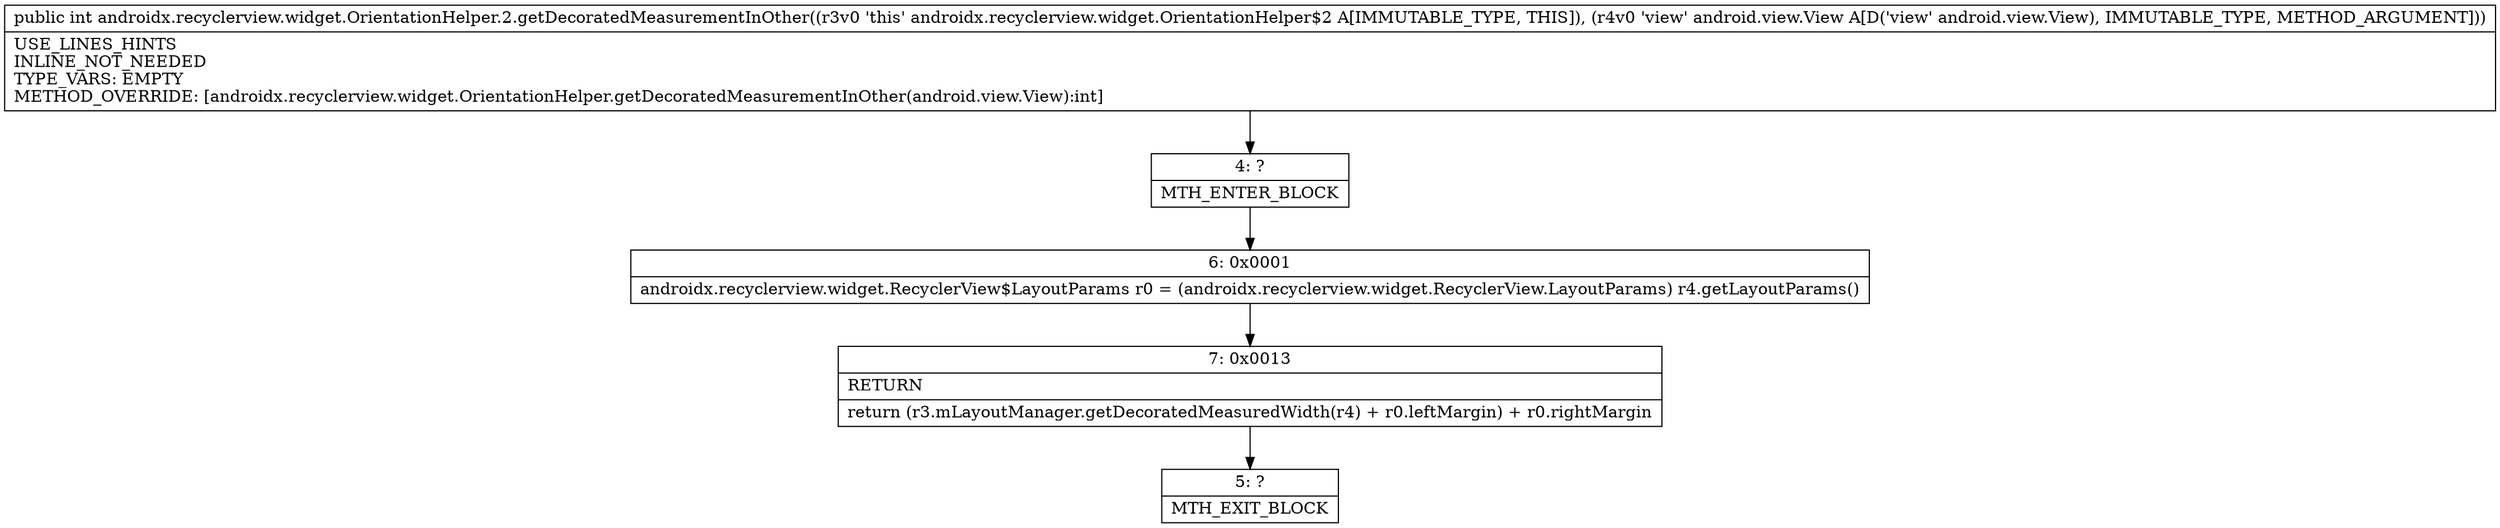 digraph "CFG forandroidx.recyclerview.widget.OrientationHelper.2.getDecoratedMeasurementInOther(Landroid\/view\/View;)I" {
Node_4 [shape=record,label="{4\:\ ?|MTH_ENTER_BLOCK\l}"];
Node_6 [shape=record,label="{6\:\ 0x0001|androidx.recyclerview.widget.RecyclerView$LayoutParams r0 = (androidx.recyclerview.widget.RecyclerView.LayoutParams) r4.getLayoutParams()\l}"];
Node_7 [shape=record,label="{7\:\ 0x0013|RETURN\l|return (r3.mLayoutManager.getDecoratedMeasuredWidth(r4) + r0.leftMargin) + r0.rightMargin\l}"];
Node_5 [shape=record,label="{5\:\ ?|MTH_EXIT_BLOCK\l}"];
MethodNode[shape=record,label="{public int androidx.recyclerview.widget.OrientationHelper.2.getDecoratedMeasurementInOther((r3v0 'this' androidx.recyclerview.widget.OrientationHelper$2 A[IMMUTABLE_TYPE, THIS]), (r4v0 'view' android.view.View A[D('view' android.view.View), IMMUTABLE_TYPE, METHOD_ARGUMENT]))  | USE_LINES_HINTS\lINLINE_NOT_NEEDED\lTYPE_VARS: EMPTY\lMETHOD_OVERRIDE: [androidx.recyclerview.widget.OrientationHelper.getDecoratedMeasurementInOther(android.view.View):int]\l}"];
MethodNode -> Node_4;Node_4 -> Node_6;
Node_6 -> Node_7;
Node_7 -> Node_5;
}

